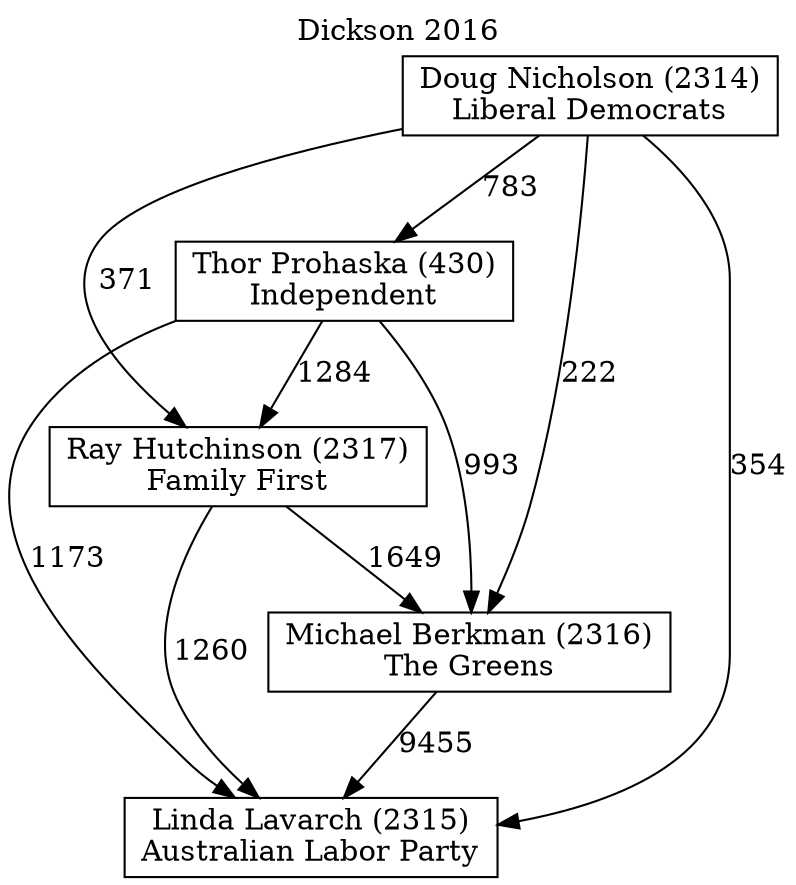 // House preference flow
digraph "Linda Lavarch (2315)_Dickson_2016" {
	graph [label="Dickson 2016" labelloc=t mclimit=10]
	node [shape=box]
	"Linda Lavarch (2315)" [label="Linda Lavarch (2315)
Australian Labor Party"]
	"Michael Berkman (2316)" [label="Michael Berkman (2316)
The Greens"]
	"Doug Nicholson (2314)" [label="Doug Nicholson (2314)
Liberal Democrats"]
	"Thor Prohaska (430)" [label="Thor Prohaska (430)
Independent"]
	"Ray Hutchinson (2317)" [label="Ray Hutchinson (2317)
Family First"]
	"Thor Prohaska (430)" -> "Michael Berkman (2316)" [label=993]
	"Doug Nicholson (2314)" -> "Ray Hutchinson (2317)" [label=371]
	"Doug Nicholson (2314)" -> "Linda Lavarch (2315)" [label=354]
	"Doug Nicholson (2314)" -> "Michael Berkman (2316)" [label=222]
	"Michael Berkman (2316)" -> "Linda Lavarch (2315)" [label=9455]
	"Thor Prohaska (430)" -> "Linda Lavarch (2315)" [label=1173]
	"Doug Nicholson (2314)" -> "Thor Prohaska (430)" [label=783]
	"Ray Hutchinson (2317)" -> "Michael Berkman (2316)" [label=1649]
	"Thor Prohaska (430)" -> "Ray Hutchinson (2317)" [label=1284]
	"Ray Hutchinson (2317)" -> "Linda Lavarch (2315)" [label=1260]
}

